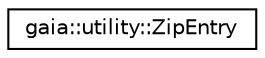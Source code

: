 digraph G
{
  edge [fontname="Helvetica",fontsize="10",labelfontname="Helvetica",labelfontsize="10"];
  node [fontname="Helvetica",fontsize="10",shape=record];
  rankdir=LR;
  Node1 [label="gaia::utility::ZipEntry",height=0.2,width=0.4,color="black", fillcolor="white", style="filled",URL="$de/d68/classgaia_1_1utility_1_1_zip_entry.html",tooltip="This class provides access to the entries of a zip archive."];
}

